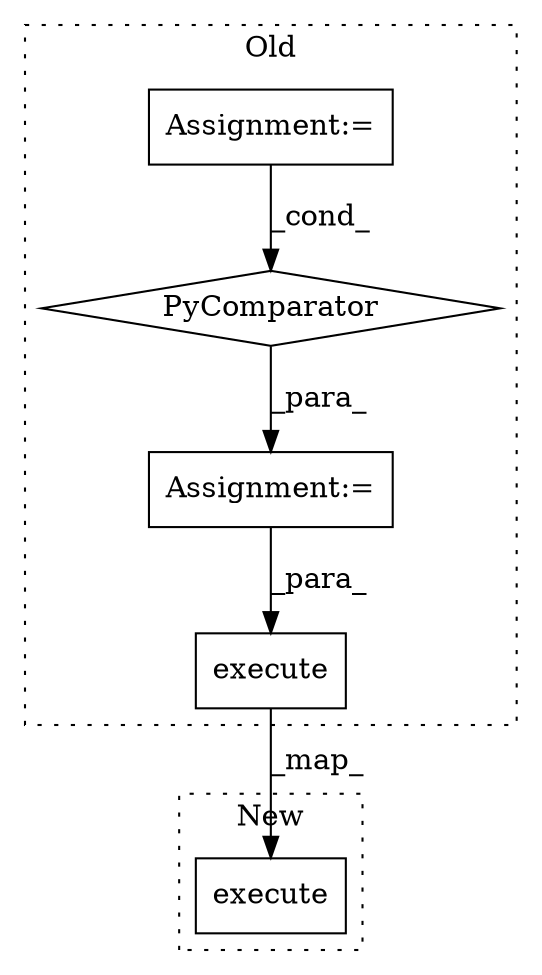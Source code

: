 digraph G {
subgraph cluster0 {
1 [label="execute" a="32" s="7839,7941" l="8,1" shape="box"];
3 [label="PyComparator" a="113" s="7758" l="60" shape="diamond"];
4 [label="Assignment:=" a="7" s="7758" l="60" shape="box"];
5 [label="Assignment:=" a="7" s="7644" l="1" shape="box"];
label = "Old";
style="dotted";
}
subgraph cluster1 {
2 [label="execute" a="32" s="6152" l="9" shape="box"];
label = "New";
style="dotted";
}
1 -> 2 [label="_map_"];
3 -> 5 [label="_para_"];
4 -> 3 [label="_cond_"];
5 -> 1 [label="_para_"];
}